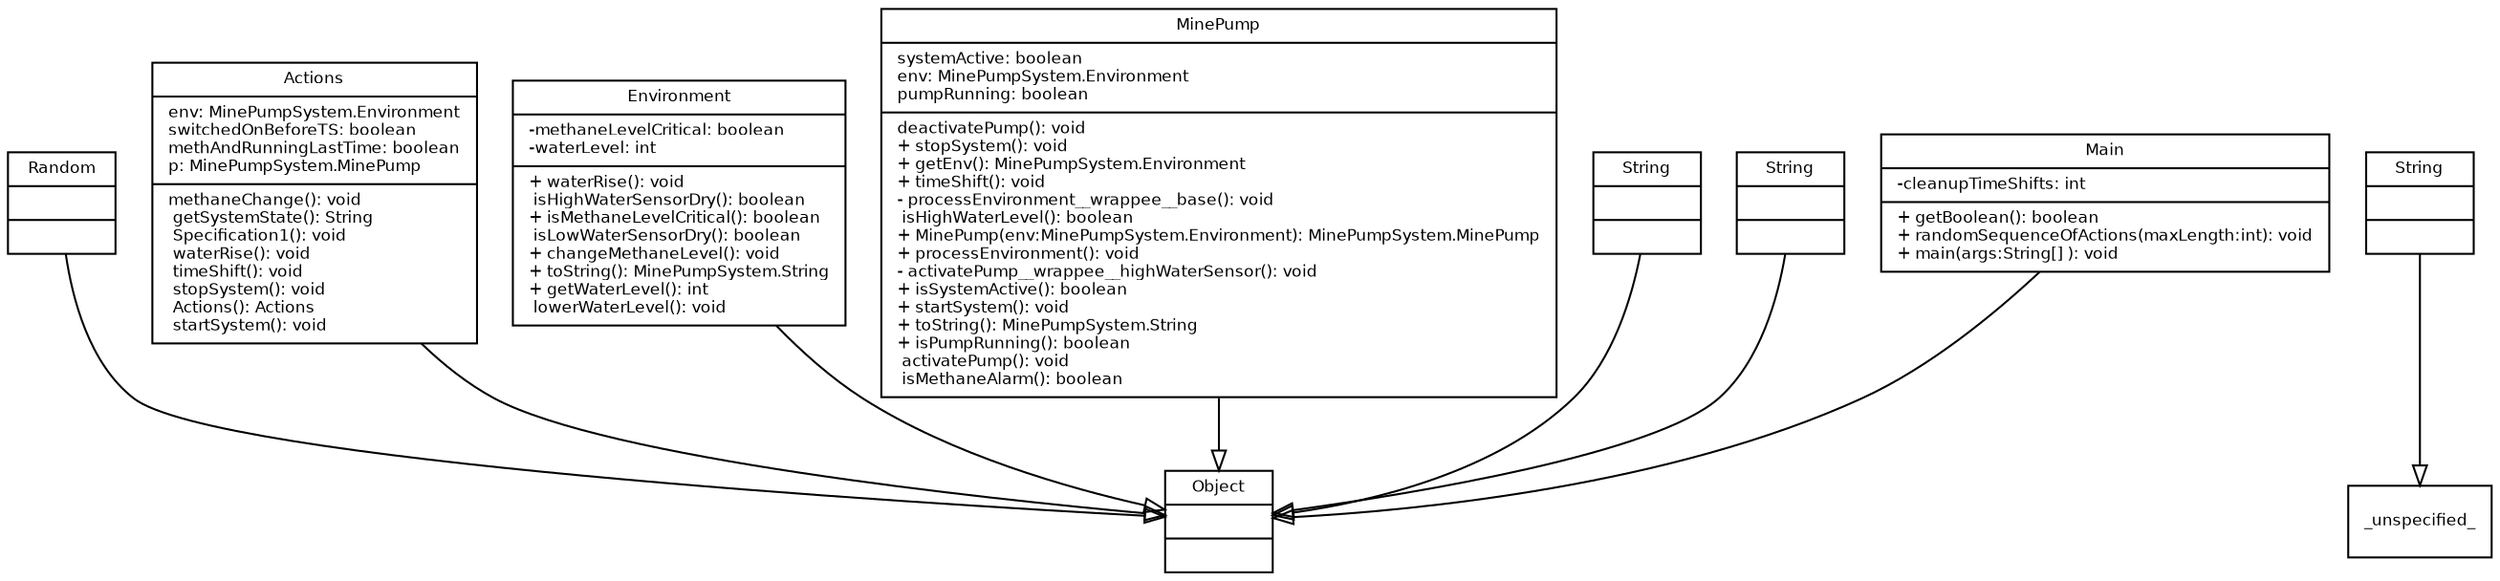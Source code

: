 digraph TypeHierarchy { 
        fontname = "Bitstream Vera Sans"
        fontsize = 8

        node [
                  fontname = "Bitstream Vera Sans"
                  fontsize = 8
                  shape = "record"
        ]

        edge [
                  fontname = "Bitstream Vera Sans"
                  fontsize = 8
        ]

        Random [
                  label = "{Random||}"
        ]

        Actions [
                  label = "{Actions|env: MinePumpSystem.Environment\lswitchedOnBeforeTS: boolean\lmethAndRunningLastTime: boolean\lp: MinePumpSystem.MinePump\l| methaneChange(): void\l getSystemState(): String\l Specification1(): void\l waterRise(): void\l timeShift(): void\l stopSystem(): void\l Actions(): Actions\l startSystem(): void\l}"
        ]

        MinePumpSystem_Environment [
                  label = "{Environment|-methaneLevelCritical: boolean\l-waterLevel: int\l|+ waterRise(): void\l isHighWaterSensorDry(): boolean\l+ isMethaneLevelCritical(): boolean\l isLowWaterSensorDry(): boolean\l+ changeMethaneLevel(): void\l+ toString(): MinePumpSystem.String\l+ getWaterLevel(): int\l lowerWaterLevel(): void\l}"
        ]

        MinePumpSystem_MinePump [
                  label = "{MinePump|systemActive: boolean\lenv: MinePumpSystem.Environment\lpumpRunning: boolean\l| deactivatePump(): void\l+ stopSystem(): void\l+ getEnv(): MinePumpSystem.Environment\l+ timeShift(): void\l- processEnvironment__wrappee__base(): void\l isHighWaterLevel(): boolean\l+ MinePump(env:MinePumpSystem.Environment): MinePumpSystem.MinePump\l+ processEnvironment(): void\l- activatePump__wrappee__highWaterSensor(): void\l+ isSystemActive(): boolean\l+ startSystem(): void\l+ toString(): MinePumpSystem.String\l+ isPumpRunning(): boolean\l activatePump(): void\l isMethaneAlarm(): boolean\l}"
        ]

        String [
                  label = "{String||}"
        ]

        java_lang_String [
                  label = "{String||}"
        ]

        java_lang_Object [
                  label = "{Object||}"
        ]

        MinePumpSystem_String [
                  label = "{String||}"
        ]

        Main [
                  label = "{Main|-cleanupTimeShifts: int\l|+ getBoolean(): boolean\l+ randomSequenceOfActions(maxLength:int): void\l+ main(args:String[] ): void\l}"
        ]

        edge [
                  arrowhead = "empty"
                  style = "solid"
                  arrowtail = "none"
        ]

        Random -> java_lang_Object
        Actions -> java_lang_Object
        MinePumpSystem_Environment -> java_lang_Object
        MinePumpSystem_MinePump -> java_lang_Object
        String -> _unspecified_
        java_lang_String -> java_lang_Object
        MinePumpSystem_String -> java_lang_Object
        Main -> java_lang_Object
        edge [
                  arrowhead = "empty"
                  style = "dashed"
                  arrowtail = "none"
        ]

        edge [
                  arrowhead = "normal"
                  style = "solid"
                  arrowtail = "odot"
        ]

}